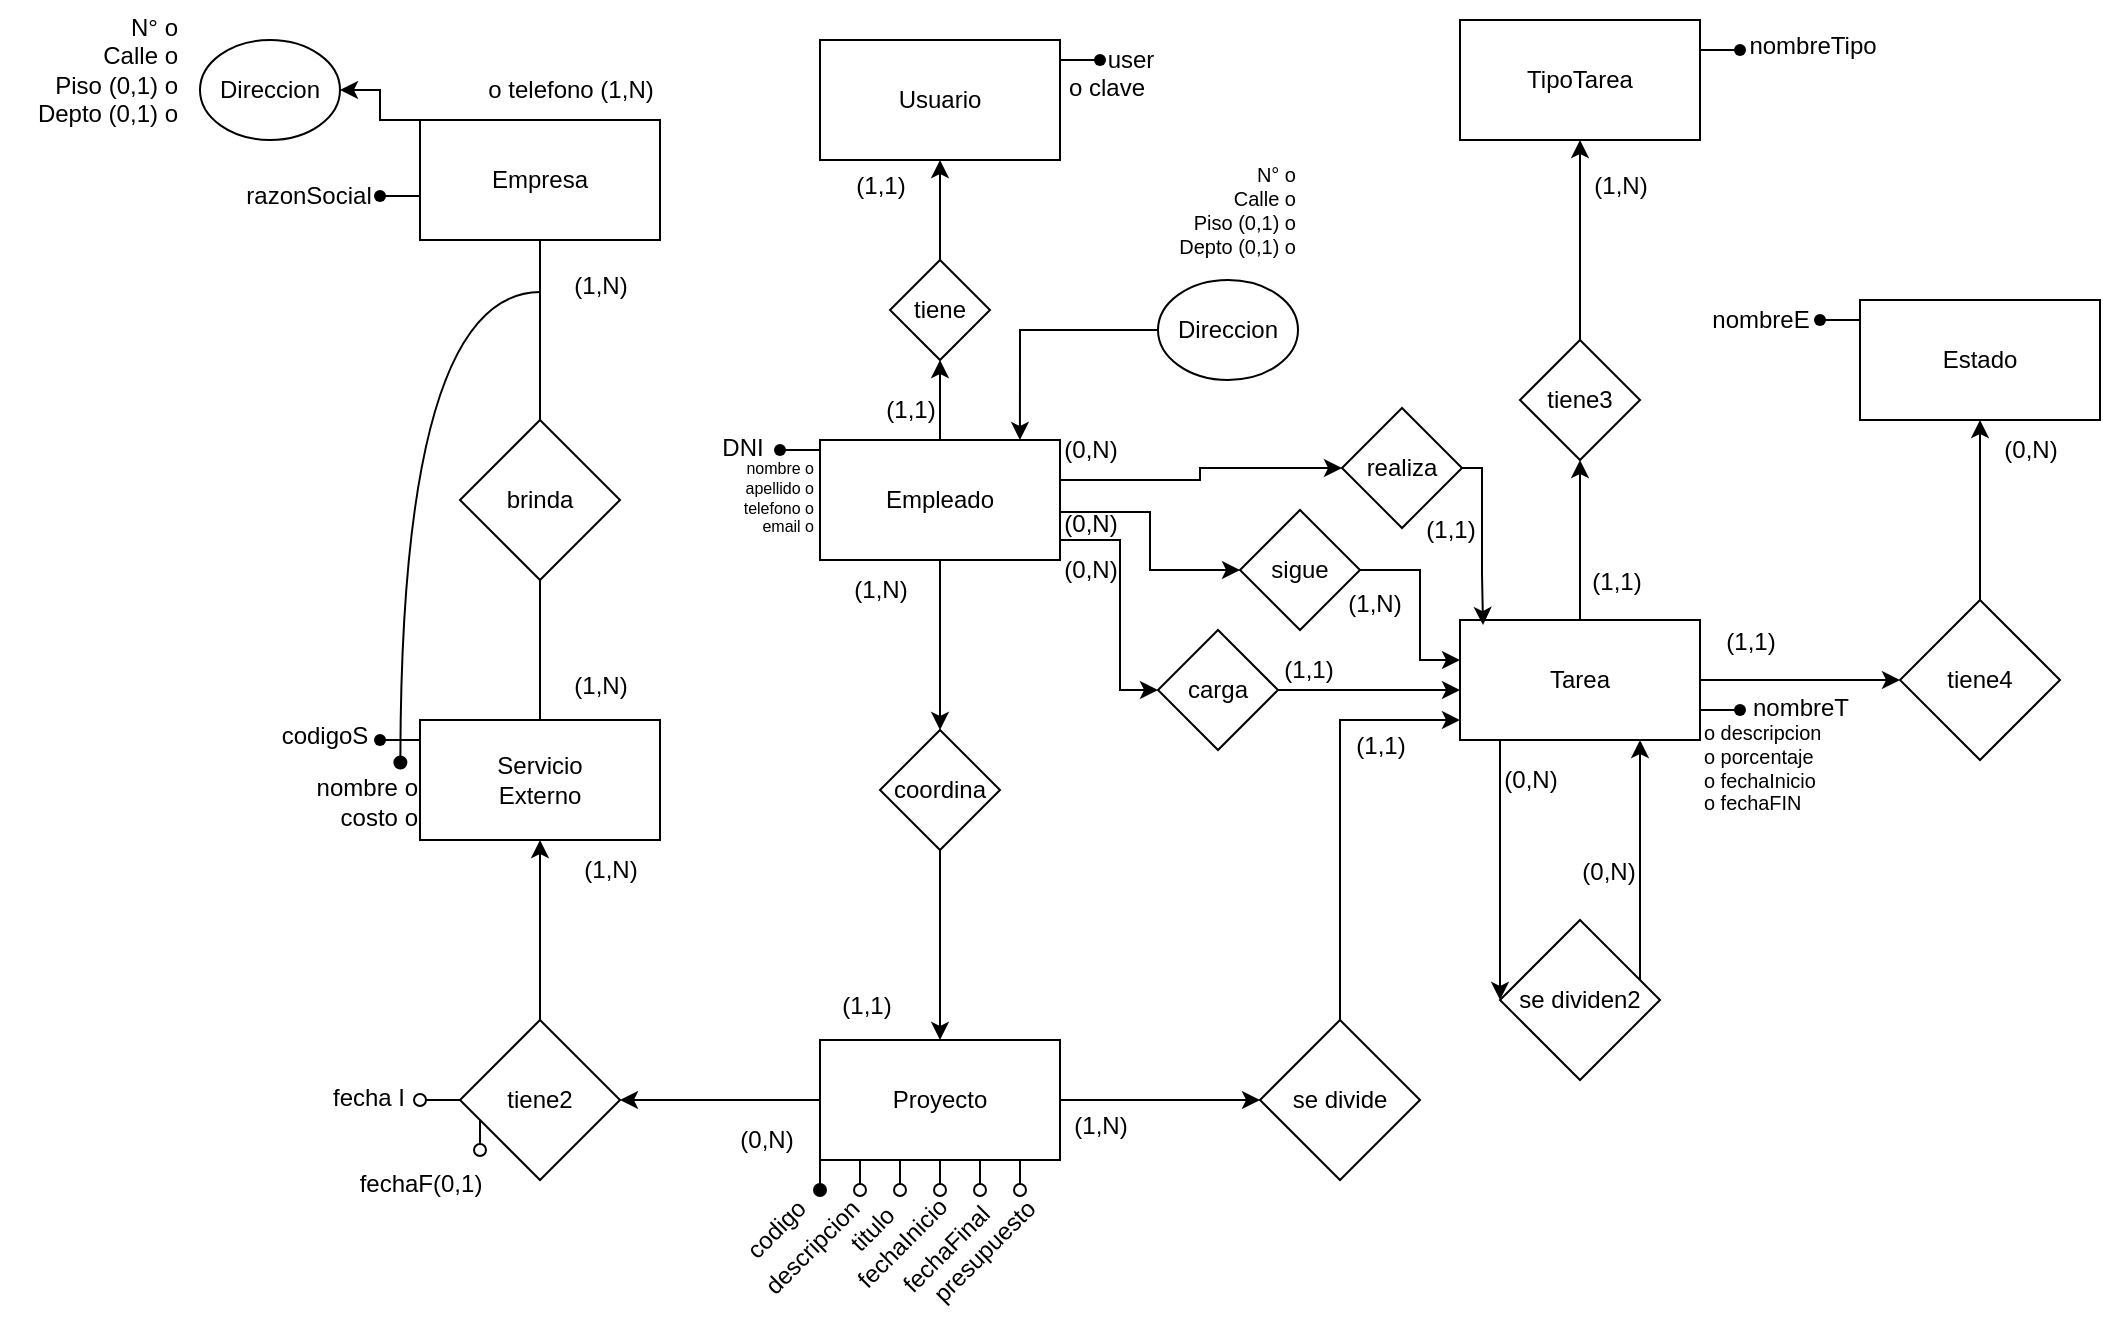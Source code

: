 <mxfile version="24.7.17">
  <diagram name="Página-1" id="3rs_oY2djRul_feKUjUl">
    <mxGraphModel dx="2294" dy="887" grid="1" gridSize="10" guides="1" tooltips="1" connect="1" arrows="1" fold="1" page="1" pageScale="1" pageWidth="827" pageHeight="1169" math="0" shadow="0">
      <root>
        <mxCell id="0" />
        <mxCell id="1" parent="0" />
        <mxCell id="OBvsEs0VC5BqeqQjMdA7-3" value="" style="edgeStyle=orthogonalEdgeStyle;rounded=0;orthogonalLoop=1;jettySize=auto;html=1;" edge="1" parent="1" source="OBvsEs0VC5BqeqQjMdA7-1" target="OBvsEs0VC5BqeqQjMdA7-2">
          <mxGeometry relative="1" as="geometry" />
        </mxCell>
        <mxCell id="OBvsEs0VC5BqeqQjMdA7-7" value="" style="edgeStyle=orthogonalEdgeStyle;rounded=0;orthogonalLoop=1;jettySize=auto;html=1;" edge="1" parent="1" source="OBvsEs0VC5BqeqQjMdA7-1" target="OBvsEs0VC5BqeqQjMdA7-6">
          <mxGeometry relative="1" as="geometry" />
        </mxCell>
        <mxCell id="OBvsEs0VC5BqeqQjMdA7-46" value="" style="edgeStyle=orthogonalEdgeStyle;rounded=0;orthogonalLoop=1;jettySize=auto;html=1;" edge="1" parent="1" source="OBvsEs0VC5BqeqQjMdA7-1" target="OBvsEs0VC5BqeqQjMdA7-45">
          <mxGeometry relative="1" as="geometry">
            <Array as="points">
              <mxPoint x="470" y="270" />
              <mxPoint x="470" y="345" />
            </Array>
          </mxGeometry>
        </mxCell>
        <mxCell id="OBvsEs0VC5BqeqQjMdA7-50" style="edgeStyle=orthogonalEdgeStyle;rounded=0;orthogonalLoop=1;jettySize=auto;html=1;" edge="1" parent="1" source="OBvsEs0VC5BqeqQjMdA7-1" target="OBvsEs0VC5BqeqQjMdA7-49">
          <mxGeometry relative="1" as="geometry">
            <Array as="points">
              <mxPoint x="485" y="256" />
              <mxPoint x="485" y="285" />
            </Array>
          </mxGeometry>
        </mxCell>
        <mxCell id="OBvsEs0VC5BqeqQjMdA7-52" style="edgeStyle=orthogonalEdgeStyle;rounded=0;orthogonalLoop=1;jettySize=auto;html=1;" edge="1" parent="1" source="OBvsEs0VC5BqeqQjMdA7-1" target="OBvsEs0VC5BqeqQjMdA7-48">
          <mxGeometry relative="1" as="geometry">
            <Array as="points">
              <mxPoint x="510" y="240" />
              <mxPoint x="510" y="234" />
            </Array>
          </mxGeometry>
        </mxCell>
        <mxCell id="OBvsEs0VC5BqeqQjMdA7-1" value="Empleado" style="rounded=0;whiteSpace=wrap;html=1;" vertex="1" parent="1">
          <mxGeometry x="320" y="220" width="120" height="60" as="geometry" />
        </mxCell>
        <mxCell id="OBvsEs0VC5BqeqQjMdA7-5" value="" style="edgeStyle=orthogonalEdgeStyle;rounded=0;orthogonalLoop=1;jettySize=auto;html=1;" edge="1" parent="1" source="OBvsEs0VC5BqeqQjMdA7-2" target="OBvsEs0VC5BqeqQjMdA7-4">
          <mxGeometry relative="1" as="geometry" />
        </mxCell>
        <mxCell id="OBvsEs0VC5BqeqQjMdA7-2" value="tiene" style="rhombus;whiteSpace=wrap;html=1;rounded=0;" vertex="1" parent="1">
          <mxGeometry x="355" y="130" width="50" height="50" as="geometry" />
        </mxCell>
        <mxCell id="OBvsEs0VC5BqeqQjMdA7-4" value="Usuario" style="whiteSpace=wrap;html=1;rounded=0;" vertex="1" parent="1">
          <mxGeometry x="320" y="20" width="120" height="60" as="geometry" />
        </mxCell>
        <mxCell id="OBvsEs0VC5BqeqQjMdA7-9" value="" style="edgeStyle=orthogonalEdgeStyle;rounded=0;orthogonalLoop=1;jettySize=auto;html=1;" edge="1" parent="1" source="OBvsEs0VC5BqeqQjMdA7-6" target="OBvsEs0VC5BqeqQjMdA7-8">
          <mxGeometry relative="1" as="geometry" />
        </mxCell>
        <mxCell id="OBvsEs0VC5BqeqQjMdA7-6" value="coordina" style="rhombus;whiteSpace=wrap;html=1;rounded=0;" vertex="1" parent="1">
          <mxGeometry x="350" y="365" width="60" height="60" as="geometry" />
        </mxCell>
        <mxCell id="OBvsEs0VC5BqeqQjMdA7-11" value="" style="edgeStyle=orthogonalEdgeStyle;rounded=0;orthogonalLoop=1;jettySize=auto;html=1;" edge="1" parent="1" source="OBvsEs0VC5BqeqQjMdA7-8" target="OBvsEs0VC5BqeqQjMdA7-10">
          <mxGeometry relative="1" as="geometry" />
        </mxCell>
        <mxCell id="OBvsEs0VC5BqeqQjMdA7-22" value="" style="edgeStyle=orthogonalEdgeStyle;rounded=0;orthogonalLoop=1;jettySize=auto;html=1;" edge="1" parent="1" source="OBvsEs0VC5BqeqQjMdA7-8" target="OBvsEs0VC5BqeqQjMdA7-21">
          <mxGeometry relative="1" as="geometry" />
        </mxCell>
        <mxCell id="OBvsEs0VC5BqeqQjMdA7-8" value="Proyecto" style="whiteSpace=wrap;html=1;rounded=0;" vertex="1" parent="1">
          <mxGeometry x="320" y="520" width="120" height="60" as="geometry" />
        </mxCell>
        <mxCell id="OBvsEs0VC5BqeqQjMdA7-44" style="edgeStyle=orthogonalEdgeStyle;rounded=0;orthogonalLoop=1;jettySize=auto;html=1;" edge="1" parent="1" source="OBvsEs0VC5BqeqQjMdA7-10" target="OBvsEs0VC5BqeqQjMdA7-12">
          <mxGeometry relative="1" as="geometry">
            <Array as="points">
              <mxPoint x="580" y="360" />
            </Array>
          </mxGeometry>
        </mxCell>
        <mxCell id="OBvsEs0VC5BqeqQjMdA7-10" value="se divide" style="rhombus;whiteSpace=wrap;html=1;rounded=0;" vertex="1" parent="1">
          <mxGeometry x="540" y="510" width="80" height="80" as="geometry" />
        </mxCell>
        <mxCell id="OBvsEs0VC5BqeqQjMdA7-15" value="" style="edgeStyle=orthogonalEdgeStyle;rounded=0;orthogonalLoop=1;jettySize=auto;html=1;" edge="1" parent="1" source="OBvsEs0VC5BqeqQjMdA7-12" target="OBvsEs0VC5BqeqQjMdA7-14">
          <mxGeometry relative="1" as="geometry">
            <Array as="points">
              <mxPoint x="660" y="420" />
              <mxPoint x="660" y="420" />
            </Array>
          </mxGeometry>
        </mxCell>
        <mxCell id="OBvsEs0VC5BqeqQjMdA7-26" value="" style="edgeStyle=orthogonalEdgeStyle;rounded=0;orthogonalLoop=1;jettySize=auto;html=1;" edge="1" parent="1" source="OBvsEs0VC5BqeqQjMdA7-12" target="OBvsEs0VC5BqeqQjMdA7-25">
          <mxGeometry relative="1" as="geometry" />
        </mxCell>
        <mxCell id="OBvsEs0VC5BqeqQjMdA7-30" value="" style="edgeStyle=orthogonalEdgeStyle;rounded=0;orthogonalLoop=1;jettySize=auto;html=1;" edge="1" parent="1" source="OBvsEs0VC5BqeqQjMdA7-12" target="OBvsEs0VC5BqeqQjMdA7-29">
          <mxGeometry relative="1" as="geometry" />
        </mxCell>
        <mxCell id="OBvsEs0VC5BqeqQjMdA7-12" value="Tarea" style="whiteSpace=wrap;html=1;rounded=0;" vertex="1" parent="1">
          <mxGeometry x="640" y="310" width="120" height="60" as="geometry" />
        </mxCell>
        <mxCell id="OBvsEs0VC5BqeqQjMdA7-18" style="edgeStyle=orthogonalEdgeStyle;rounded=0;orthogonalLoop=1;jettySize=auto;html=1;" edge="1" parent="1" source="OBvsEs0VC5BqeqQjMdA7-14" target="OBvsEs0VC5BqeqQjMdA7-12">
          <mxGeometry relative="1" as="geometry">
            <Array as="points">
              <mxPoint x="730" y="420" />
              <mxPoint x="730" y="420" />
            </Array>
          </mxGeometry>
        </mxCell>
        <mxCell id="OBvsEs0VC5BqeqQjMdA7-14" value="se dividen2" style="rhombus;whiteSpace=wrap;html=1;rounded=0;" vertex="1" parent="1">
          <mxGeometry x="660" y="460" width="80" height="80" as="geometry" />
        </mxCell>
        <mxCell id="OBvsEs0VC5BqeqQjMdA7-19" value="(0,N)" style="text;html=1;align=center;verticalAlign=middle;resizable=0;points=[];autosize=1;strokeColor=none;fillColor=none;" vertex="1" parent="1">
          <mxGeometry x="650" y="375" width="50" height="30" as="geometry" />
        </mxCell>
        <mxCell id="OBvsEs0VC5BqeqQjMdA7-20" value="(0,N)" style="text;html=1;align=center;verticalAlign=middle;resizable=0;points=[];autosize=1;strokeColor=none;fillColor=none;" vertex="1" parent="1">
          <mxGeometry x="689" y="421" width="50" height="30" as="geometry" />
        </mxCell>
        <mxCell id="OBvsEs0VC5BqeqQjMdA7-24" value="" style="edgeStyle=orthogonalEdgeStyle;rounded=0;orthogonalLoop=1;jettySize=auto;html=1;" edge="1" parent="1" source="OBvsEs0VC5BqeqQjMdA7-21" target="OBvsEs0VC5BqeqQjMdA7-23">
          <mxGeometry relative="1" as="geometry" />
        </mxCell>
        <mxCell id="OBvsEs0VC5BqeqQjMdA7-97" style="edgeStyle=orthogonalEdgeStyle;rounded=0;orthogonalLoop=1;jettySize=auto;html=1;endArrow=oval;endFill=0;" edge="1" parent="1" source="OBvsEs0VC5BqeqQjMdA7-21">
          <mxGeometry relative="1" as="geometry">
            <mxPoint x="120" y="550" as="targetPoint" />
          </mxGeometry>
        </mxCell>
        <mxCell id="OBvsEs0VC5BqeqQjMdA7-21" value="tiene2" style="rhombus;whiteSpace=wrap;html=1;rounded=0;" vertex="1" parent="1">
          <mxGeometry x="140" y="510" width="80" height="80" as="geometry" />
        </mxCell>
        <mxCell id="OBvsEs0VC5BqeqQjMdA7-34" value="" style="edgeStyle=orthogonalEdgeStyle;rounded=0;orthogonalLoop=1;jettySize=auto;html=1;endArrow=none;endFill=0;" edge="1" parent="1" source="OBvsEs0VC5BqeqQjMdA7-23" target="OBvsEs0VC5BqeqQjMdA7-33">
          <mxGeometry relative="1" as="geometry" />
        </mxCell>
        <mxCell id="OBvsEs0VC5BqeqQjMdA7-23" value="Servicio&lt;div&gt;Externo&lt;/div&gt;" style="whiteSpace=wrap;html=1;rounded=0;" vertex="1" parent="1">
          <mxGeometry x="120" y="360" width="120" height="60" as="geometry" />
        </mxCell>
        <mxCell id="OBvsEs0VC5BqeqQjMdA7-28" value="" style="edgeStyle=orthogonalEdgeStyle;rounded=0;orthogonalLoop=1;jettySize=auto;html=1;" edge="1" parent="1" source="OBvsEs0VC5BqeqQjMdA7-25" target="OBvsEs0VC5BqeqQjMdA7-27">
          <mxGeometry relative="1" as="geometry" />
        </mxCell>
        <mxCell id="OBvsEs0VC5BqeqQjMdA7-25" value="tiene3" style="rhombus;whiteSpace=wrap;html=1;rounded=0;" vertex="1" parent="1">
          <mxGeometry x="670" y="170" width="60" height="60" as="geometry" />
        </mxCell>
        <mxCell id="OBvsEs0VC5BqeqQjMdA7-27" value="TipoTarea" style="whiteSpace=wrap;html=1;rounded=0;" vertex="1" parent="1">
          <mxGeometry x="640" y="10" width="120" height="60" as="geometry" />
        </mxCell>
        <mxCell id="OBvsEs0VC5BqeqQjMdA7-32" value="" style="edgeStyle=orthogonalEdgeStyle;rounded=0;orthogonalLoop=1;jettySize=auto;html=1;" edge="1" parent="1" source="OBvsEs0VC5BqeqQjMdA7-29" target="OBvsEs0VC5BqeqQjMdA7-31">
          <mxGeometry relative="1" as="geometry" />
        </mxCell>
        <mxCell id="OBvsEs0VC5BqeqQjMdA7-29" value="tiene4" style="rhombus;whiteSpace=wrap;html=1;rounded=0;" vertex="1" parent="1">
          <mxGeometry x="860" y="300" width="80" height="80" as="geometry" />
        </mxCell>
        <mxCell id="OBvsEs0VC5BqeqQjMdA7-31" value="Estado" style="whiteSpace=wrap;html=1;rounded=0;" vertex="1" parent="1">
          <mxGeometry x="840" y="150" width="120" height="60" as="geometry" />
        </mxCell>
        <mxCell id="OBvsEs0VC5BqeqQjMdA7-36" value="" style="edgeStyle=orthogonalEdgeStyle;rounded=0;orthogonalLoop=1;jettySize=auto;html=1;endArrow=none;endFill=0;" edge="1" parent="1" source="OBvsEs0VC5BqeqQjMdA7-33" target="OBvsEs0VC5BqeqQjMdA7-35">
          <mxGeometry relative="1" as="geometry" />
        </mxCell>
        <mxCell id="OBvsEs0VC5BqeqQjMdA7-33" value="brinda" style="rhombus;whiteSpace=wrap;html=1;rounded=0;" vertex="1" parent="1">
          <mxGeometry x="140" y="210" width="80" height="80" as="geometry" />
        </mxCell>
        <mxCell id="OBvsEs0VC5BqeqQjMdA7-39" style="edgeStyle=orthogonalEdgeStyle;rounded=0;orthogonalLoop=1;jettySize=auto;html=1;" edge="1" parent="1" source="OBvsEs0VC5BqeqQjMdA7-35" target="OBvsEs0VC5BqeqQjMdA7-37">
          <mxGeometry relative="1" as="geometry">
            <Array as="points">
              <mxPoint x="100" y="60" />
              <mxPoint x="100" y="45" />
            </Array>
          </mxGeometry>
        </mxCell>
        <mxCell id="OBvsEs0VC5BqeqQjMdA7-35" value="Empresa" style="whiteSpace=wrap;html=1;rounded=0;" vertex="1" parent="1">
          <mxGeometry x="120" y="60" width="120" height="60" as="geometry" />
        </mxCell>
        <mxCell id="OBvsEs0VC5BqeqQjMdA7-37" value="Direccion" style="ellipse;whiteSpace=wrap;html=1;" vertex="1" parent="1">
          <mxGeometry x="10" y="20" width="70" height="50" as="geometry" />
        </mxCell>
        <mxCell id="OBvsEs0VC5BqeqQjMdA7-38" value="N° o&lt;div&gt;Calle o&lt;/div&gt;&lt;div&gt;Piso (0,1) o&lt;/div&gt;&lt;div&gt;Depto (0,1) o&lt;/div&gt;" style="text;html=1;align=right;verticalAlign=middle;resizable=0;points=[];autosize=1;strokeColor=none;fillColor=none;" vertex="1" parent="1">
          <mxGeometry x="-90" width="90" height="70" as="geometry" />
        </mxCell>
        <mxCell id="OBvsEs0VC5BqeqQjMdA7-47" style="edgeStyle=orthogonalEdgeStyle;rounded=0;orthogonalLoop=1;jettySize=auto;html=1;" edge="1" parent="1" source="OBvsEs0VC5BqeqQjMdA7-45" target="OBvsEs0VC5BqeqQjMdA7-12">
          <mxGeometry relative="1" as="geometry">
            <Array as="points">
              <mxPoint x="568" y="345" />
              <mxPoint x="568" y="345" />
            </Array>
          </mxGeometry>
        </mxCell>
        <mxCell id="OBvsEs0VC5BqeqQjMdA7-45" value="carga" style="rhombus;whiteSpace=wrap;html=1;rounded=0;" vertex="1" parent="1">
          <mxGeometry x="489" y="315" width="60" height="60" as="geometry" />
        </mxCell>
        <mxCell id="OBvsEs0VC5BqeqQjMdA7-48" value="realiza" style="rhombus;whiteSpace=wrap;html=1;rounded=0;" vertex="1" parent="1">
          <mxGeometry x="581" y="204" width="60" height="60" as="geometry" />
        </mxCell>
        <mxCell id="OBvsEs0VC5BqeqQjMdA7-51" style="edgeStyle=orthogonalEdgeStyle;rounded=0;orthogonalLoop=1;jettySize=auto;html=1;" edge="1" parent="1" source="OBvsEs0VC5BqeqQjMdA7-49" target="OBvsEs0VC5BqeqQjMdA7-12">
          <mxGeometry relative="1" as="geometry">
            <Array as="points">
              <mxPoint x="620" y="285" />
              <mxPoint x="620" y="330" />
            </Array>
          </mxGeometry>
        </mxCell>
        <mxCell id="OBvsEs0VC5BqeqQjMdA7-49" value="sigue" style="rhombus;whiteSpace=wrap;html=1;rounded=0;" vertex="1" parent="1">
          <mxGeometry x="530" y="255" width="60" height="60" as="geometry" />
        </mxCell>
        <mxCell id="OBvsEs0VC5BqeqQjMdA7-53" style="edgeStyle=orthogonalEdgeStyle;rounded=0;orthogonalLoop=1;jettySize=auto;html=1;entryX=0.096;entryY=0.042;entryDx=0;entryDy=0;entryPerimeter=0;" edge="1" parent="1" source="OBvsEs0VC5BqeqQjMdA7-48" target="OBvsEs0VC5BqeqQjMdA7-12">
          <mxGeometry relative="1" as="geometry">
            <Array as="points">
              <mxPoint x="651" y="234" />
              <mxPoint x="651" y="287" />
              <mxPoint x="652" y="287" />
            </Array>
          </mxGeometry>
        </mxCell>
        <mxCell id="OBvsEs0VC5BqeqQjMdA7-54" value="(0,N)" style="text;html=1;align=center;verticalAlign=middle;resizable=0;points=[];autosize=1;strokeColor=none;fillColor=none;" vertex="1" parent="1">
          <mxGeometry x="430" y="210" width="50" height="30" as="geometry" />
        </mxCell>
        <mxCell id="OBvsEs0VC5BqeqQjMdA7-55" value="(1,1)" style="text;html=1;align=center;verticalAlign=middle;resizable=0;points=[];autosize=1;strokeColor=none;fillColor=none;" vertex="1" parent="1">
          <mxGeometry x="610" y="250" width="50" height="30" as="geometry" />
        </mxCell>
        <mxCell id="OBvsEs0VC5BqeqQjMdA7-56" value="(0,N)" style="text;html=1;align=center;verticalAlign=middle;resizable=0;points=[];autosize=1;strokeColor=none;fillColor=none;" vertex="1" parent="1">
          <mxGeometry x="430" y="270" width="50" height="30" as="geometry" />
        </mxCell>
        <mxCell id="OBvsEs0VC5BqeqQjMdA7-57" value="(1,1)" style="text;html=1;align=center;verticalAlign=middle;resizable=0;points=[];autosize=1;strokeColor=none;fillColor=none;" vertex="1" parent="1">
          <mxGeometry x="539" y="320" width="50" height="30" as="geometry" />
        </mxCell>
        <mxCell id="OBvsEs0VC5BqeqQjMdA7-58" value="(1,N)" style="text;html=1;align=center;verticalAlign=middle;resizable=0;points=[];autosize=1;strokeColor=none;fillColor=none;" vertex="1" parent="1">
          <mxGeometry x="572" y="287" width="50" height="30" as="geometry" />
        </mxCell>
        <mxCell id="OBvsEs0VC5BqeqQjMdA7-59" value="(0,N)" style="text;html=1;align=center;verticalAlign=middle;resizable=0;points=[];autosize=1;strokeColor=none;fillColor=none;" vertex="1" parent="1">
          <mxGeometry x="430" y="247" width="50" height="30" as="geometry" />
        </mxCell>
        <mxCell id="OBvsEs0VC5BqeqQjMdA7-60" value="(1,1)" style="text;html=1;align=center;verticalAlign=middle;resizable=0;points=[];autosize=1;strokeColor=none;fillColor=none;" vertex="1" parent="1">
          <mxGeometry x="340" y="190" width="50" height="30" as="geometry" />
        </mxCell>
        <mxCell id="OBvsEs0VC5BqeqQjMdA7-61" value="(1,1)" style="text;html=1;align=center;verticalAlign=middle;resizable=0;points=[];autosize=1;strokeColor=none;fillColor=none;" vertex="1" parent="1">
          <mxGeometry x="325" y="78" width="50" height="30" as="geometry" />
        </mxCell>
        <mxCell id="OBvsEs0VC5BqeqQjMdA7-62" value="Direccion" style="ellipse;whiteSpace=wrap;html=1;" vertex="1" parent="1">
          <mxGeometry x="489" y="140" width="70" height="50" as="geometry" />
        </mxCell>
        <mxCell id="OBvsEs0VC5BqeqQjMdA7-63" value="&lt;h5 style=&quot;font-size: 10px;&quot;&gt;&lt;span style=&quot;font-weight: normal;&quot;&gt;&lt;font style=&quot;font-size: 10px;&quot;&gt;N° o&lt;br&gt;&lt;/font&gt;&lt;font style=&quot;font-size: 10px;&quot;&gt;Calle o&lt;br&gt;&lt;/font&gt;&lt;font style=&quot;font-size: 10px;&quot;&gt;Piso (0,1) o&lt;br&gt;&lt;/font&gt;&lt;font style=&quot;font-size: 10px;&quot;&gt;Depto (0,1) o&lt;/font&gt;&lt;/span&gt;&lt;/h5&gt;" style="text;html=1;align=right;verticalAlign=middle;resizable=0;points=[];autosize=1;strokeColor=none;fillColor=none;" vertex="1" parent="1">
          <mxGeometry x="479" y="60" width="80" height="90" as="geometry" />
        </mxCell>
        <mxCell id="OBvsEs0VC5BqeqQjMdA7-64" style="edgeStyle=orthogonalEdgeStyle;rounded=0;orthogonalLoop=1;jettySize=auto;html=1;entryX=0.833;entryY=0;entryDx=0;entryDy=0;entryPerimeter=0;" edge="1" parent="1" source="OBvsEs0VC5BqeqQjMdA7-62" target="OBvsEs0VC5BqeqQjMdA7-1">
          <mxGeometry relative="1" as="geometry" />
        </mxCell>
        <mxCell id="OBvsEs0VC5BqeqQjMdA7-65" value="(1,N)" style="text;html=1;align=center;verticalAlign=middle;resizable=0;points=[];autosize=1;strokeColor=none;fillColor=none;" vertex="1" parent="1">
          <mxGeometry x="325" y="280" width="50" height="30" as="geometry" />
        </mxCell>
        <mxCell id="OBvsEs0VC5BqeqQjMdA7-66" value="(1,1)" style="text;html=1;align=center;verticalAlign=middle;resizable=0;points=[];autosize=1;strokeColor=none;fillColor=none;" vertex="1" parent="1">
          <mxGeometry x="318" y="488" width="50" height="30" as="geometry" />
        </mxCell>
        <mxCell id="OBvsEs0VC5BqeqQjMdA7-67" value="(0,N)" style="text;html=1;align=center;verticalAlign=middle;resizable=0;points=[];autosize=1;strokeColor=none;fillColor=none;" vertex="1" parent="1">
          <mxGeometry x="268" y="555" width="50" height="30" as="geometry" />
        </mxCell>
        <mxCell id="OBvsEs0VC5BqeqQjMdA7-68" value="(1,N)" style="text;html=1;align=center;verticalAlign=middle;resizable=0;points=[];autosize=1;strokeColor=none;fillColor=none;" vertex="1" parent="1">
          <mxGeometry x="190" y="420" width="50" height="30" as="geometry" />
        </mxCell>
        <mxCell id="OBvsEs0VC5BqeqQjMdA7-69" value="(1,N)" style="text;html=1;align=center;verticalAlign=middle;resizable=0;points=[];autosize=1;strokeColor=none;fillColor=none;" vertex="1" parent="1">
          <mxGeometry x="185" y="328" width="50" height="30" as="geometry" />
        </mxCell>
        <mxCell id="OBvsEs0VC5BqeqQjMdA7-123" style="edgeStyle=orthogonalEdgeStyle;rounded=0;orthogonalLoop=1;jettySize=auto;html=1;endArrow=oval;endFill=1;curved=1;" edge="1" parent="1">
          <mxGeometry relative="1" as="geometry">
            <mxPoint x="110.19" y="381.286" as="targetPoint" />
            <mxPoint x="180" y="146" as="sourcePoint" />
          </mxGeometry>
        </mxCell>
        <mxCell id="OBvsEs0VC5BqeqQjMdA7-70" value="(1,N)" style="text;html=1;align=center;verticalAlign=middle;resizable=0;points=[];autosize=1;strokeColor=none;fillColor=none;" vertex="1" parent="1">
          <mxGeometry x="185" y="128" width="50" height="30" as="geometry" />
        </mxCell>
        <mxCell id="OBvsEs0VC5BqeqQjMdA7-71" value="(1,N)" style="text;html=1;align=center;verticalAlign=middle;resizable=0;points=[];autosize=1;strokeColor=none;fillColor=none;" vertex="1" parent="1">
          <mxGeometry x="435" y="548" width="50" height="30" as="geometry" />
        </mxCell>
        <mxCell id="OBvsEs0VC5BqeqQjMdA7-72" value="(1,1)" style="text;html=1;align=center;verticalAlign=middle;resizable=0;points=[];autosize=1;strokeColor=none;fillColor=none;" vertex="1" parent="1">
          <mxGeometry x="575" y="358" width="50" height="30" as="geometry" />
        </mxCell>
        <mxCell id="OBvsEs0VC5BqeqQjMdA7-73" value="(1,1)" style="text;html=1;align=center;verticalAlign=middle;resizable=0;points=[];autosize=1;strokeColor=none;fillColor=none;" vertex="1" parent="1">
          <mxGeometry x="693" y="276" width="50" height="30" as="geometry" />
        </mxCell>
        <mxCell id="OBvsEs0VC5BqeqQjMdA7-74" value="(1,N)" style="text;html=1;align=center;verticalAlign=middle;resizable=0;points=[];autosize=1;strokeColor=none;fillColor=none;" vertex="1" parent="1">
          <mxGeometry x="695" y="78" width="50" height="30" as="geometry" />
        </mxCell>
        <mxCell id="OBvsEs0VC5BqeqQjMdA7-75" value="(1,1)" style="text;html=1;align=center;verticalAlign=middle;resizable=0;points=[];autosize=1;strokeColor=none;fillColor=none;" vertex="1" parent="1">
          <mxGeometry x="760" y="306" width="50" height="30" as="geometry" />
        </mxCell>
        <mxCell id="OBvsEs0VC5BqeqQjMdA7-76" value="(0,N)" style="text;html=1;align=center;verticalAlign=middle;resizable=0;points=[];autosize=1;strokeColor=none;fillColor=none;" vertex="1" parent="1">
          <mxGeometry x="900" y="210" width="50" height="30" as="geometry" />
        </mxCell>
        <mxCell id="OBvsEs0VC5BqeqQjMdA7-77" value="" style="shape=waypoint;sketch=0;size=6;pointerEvents=1;points=[];fillColor=none;resizable=0;rotatable=0;perimeter=centerPerimeter;snapToPoint=1;" vertex="1" parent="1">
          <mxGeometry x="290" y="215" width="20" height="20" as="geometry" />
        </mxCell>
        <mxCell id="OBvsEs0VC5BqeqQjMdA7-78" style="edgeStyle=orthogonalEdgeStyle;rounded=0;orthogonalLoop=1;jettySize=auto;html=1;entryX=0;entryY=0.323;entryDx=0;entryDy=0;entryPerimeter=0;endArrow=none;endFill=0;" edge="1" source="OBvsEs0VC5BqeqQjMdA7-77" parent="1">
          <mxGeometry relative="1" as="geometry">
            <mxPoint x="320" y="224" as="targetPoint" />
          </mxGeometry>
        </mxCell>
        <mxCell id="OBvsEs0VC5BqeqQjMdA7-79" value="DNI" style="text;html=1;align=center;verticalAlign=middle;resizable=0;points=[];autosize=1;strokeColor=none;fillColor=none;" vertex="1" parent="1">
          <mxGeometry x="261" y="209" width="40" height="30" as="geometry" />
        </mxCell>
        <mxCell id="OBvsEs0VC5BqeqQjMdA7-80" value="&lt;h5 style=&quot;font-size: 8px;&quot;&gt;&lt;span style=&quot;font-weight: normal;&quot;&gt;nombre o&lt;br&gt;apellido o&lt;br&gt;telefono o&lt;br&gt;email o&lt;/span&gt;&lt;/h5&gt;" style="text;html=1;align=right;verticalAlign=middle;resizable=0;points=[];autosize=1;strokeColor=none;fillColor=none;" vertex="1" parent="1">
          <mxGeometry x="258" y="209" width="60" height="80" as="geometry" />
        </mxCell>
        <mxCell id="OBvsEs0VC5BqeqQjMdA7-81" value="" style="shape=waypoint;sketch=0;size=6;pointerEvents=1;points=[];fillColor=none;resizable=0;rotatable=0;perimeter=centerPerimeter;snapToPoint=1;" vertex="1" parent="1">
          <mxGeometry x="450" y="20" width="20" height="20" as="geometry" />
        </mxCell>
        <mxCell id="OBvsEs0VC5BqeqQjMdA7-82" style="edgeStyle=orthogonalEdgeStyle;rounded=0;orthogonalLoop=1;jettySize=auto;html=1;entryX=0.217;entryY=0.9;entryDx=0;entryDy=0;entryPerimeter=0;endArrow=none;endFill=0;" edge="1" target="OBvsEs0VC5BqeqQjMdA7-81" parent="1">
          <mxGeometry relative="1" as="geometry">
            <mxPoint x="440" y="30" as="sourcePoint" />
            <Array as="points">
              <mxPoint x="450" y="30" />
              <mxPoint x="450" y="30" />
            </Array>
          </mxGeometry>
        </mxCell>
        <mxCell id="OBvsEs0VC5BqeqQjMdA7-83" value="user" style="text;html=1;align=center;verticalAlign=middle;resizable=0;points=[];autosize=1;strokeColor=none;fillColor=none;" vertex="1" parent="1">
          <mxGeometry x="450" y="15" width="50" height="30" as="geometry" />
        </mxCell>
        <mxCell id="OBvsEs0VC5BqeqQjMdA7-84" value="o clave" style="text;html=1;align=center;verticalAlign=middle;resizable=0;points=[];autosize=1;strokeColor=none;fillColor=none;" vertex="1" parent="1">
          <mxGeometry x="433" y="29" width="60" height="30" as="geometry" />
        </mxCell>
        <mxCell id="OBvsEs0VC5BqeqQjMdA7-85" style="edgeStyle=orthogonalEdgeStyle;rounded=0;orthogonalLoop=1;jettySize=auto;html=1;endArrow=oval;endFill=1;" edge="1" parent="1">
          <mxGeometry relative="1" as="geometry">
            <mxPoint x="320" y="595" as="targetPoint" />
            <mxPoint x="320" y="580" as="sourcePoint" />
            <Array as="points">
              <mxPoint x="320" y="595" />
            </Array>
          </mxGeometry>
        </mxCell>
        <mxCell id="OBvsEs0VC5BqeqQjMdA7-86" style="edgeStyle=orthogonalEdgeStyle;rounded=0;orthogonalLoop=1;jettySize=auto;html=1;endArrow=oval;endFill=0;" edge="1" parent="1">
          <mxGeometry relative="1" as="geometry">
            <mxPoint x="340" y="595" as="targetPoint" />
            <mxPoint x="340" y="580" as="sourcePoint" />
            <Array as="points">
              <mxPoint x="340" y="595" />
            </Array>
          </mxGeometry>
        </mxCell>
        <mxCell id="OBvsEs0VC5BqeqQjMdA7-87" style="edgeStyle=orthogonalEdgeStyle;rounded=0;orthogonalLoop=1;jettySize=auto;html=1;endArrow=oval;endFill=0;" edge="1" parent="1">
          <mxGeometry relative="1" as="geometry">
            <mxPoint x="360" y="595" as="targetPoint" />
            <mxPoint x="360" y="580" as="sourcePoint" />
            <Array as="points">
              <mxPoint x="360" y="595" />
            </Array>
          </mxGeometry>
        </mxCell>
        <mxCell id="OBvsEs0VC5BqeqQjMdA7-88" style="edgeStyle=orthogonalEdgeStyle;rounded=0;orthogonalLoop=1;jettySize=auto;html=1;endArrow=oval;endFill=0;" edge="1" parent="1">
          <mxGeometry relative="1" as="geometry">
            <mxPoint x="380" y="595" as="targetPoint" />
            <mxPoint x="380" y="580" as="sourcePoint" />
            <Array as="points">
              <mxPoint x="380" y="595" />
            </Array>
          </mxGeometry>
        </mxCell>
        <mxCell id="OBvsEs0VC5BqeqQjMdA7-89" style="edgeStyle=orthogonalEdgeStyle;rounded=0;orthogonalLoop=1;jettySize=auto;html=1;endArrow=oval;endFill=0;" edge="1" parent="1">
          <mxGeometry relative="1" as="geometry">
            <mxPoint x="400" y="595" as="targetPoint" />
            <mxPoint x="400" y="580" as="sourcePoint" />
            <Array as="points">
              <mxPoint x="400" y="595" />
            </Array>
          </mxGeometry>
        </mxCell>
        <mxCell id="OBvsEs0VC5BqeqQjMdA7-90" value="codigo" style="text;html=1;align=center;verticalAlign=middle;resizable=0;points=[];autosize=1;strokeColor=none;fillColor=none;rotation=-45;" vertex="1" parent="1">
          <mxGeometry x="268" y="600" width="60" height="30" as="geometry" />
        </mxCell>
        <mxCell id="OBvsEs0VC5BqeqQjMdA7-91" value="titulo" style="text;html=1;align=center;verticalAlign=middle;resizable=0;points=[];autosize=1;strokeColor=none;fillColor=none;rotation=-45;" vertex="1" parent="1">
          <mxGeometry x="321" y="600" width="50" height="30" as="geometry" />
        </mxCell>
        <mxCell id="OBvsEs0VC5BqeqQjMdA7-92" value="descripcion" style="text;html=1;align=center;verticalAlign=middle;resizable=0;points=[];autosize=1;strokeColor=none;fillColor=none;rotation=-45;" vertex="1" parent="1">
          <mxGeometry x="276" y="609" width="80" height="30" as="geometry" />
        </mxCell>
        <mxCell id="OBvsEs0VC5BqeqQjMdA7-93" value="fechaInicio" style="text;html=1;align=center;verticalAlign=middle;resizable=0;points=[];autosize=1;strokeColor=none;fillColor=none;rotation=-45;" vertex="1" parent="1">
          <mxGeometry x="321" y="607" width="80" height="30" as="geometry" />
        </mxCell>
        <mxCell id="OBvsEs0VC5BqeqQjMdA7-94" value="fechaFinal" style="text;html=1;align=center;verticalAlign=middle;resizable=0;points=[];autosize=1;strokeColor=none;fillColor=none;rotation=-45;" vertex="1" parent="1">
          <mxGeometry x="343" y="610" width="80" height="30" as="geometry" />
        </mxCell>
        <mxCell id="OBvsEs0VC5BqeqQjMdA7-95" value="presupuesto" style="text;html=1;align=center;verticalAlign=middle;resizable=0;points=[];autosize=1;strokeColor=none;fillColor=none;rotation=-45;" vertex="1" parent="1">
          <mxGeometry x="357" y="611" width="90" height="30" as="geometry" />
        </mxCell>
        <mxCell id="OBvsEs0VC5BqeqQjMdA7-96" style="edgeStyle=orthogonalEdgeStyle;rounded=0;orthogonalLoop=1;jettySize=auto;html=1;endArrow=oval;endFill=0;" edge="1" parent="1">
          <mxGeometry relative="1" as="geometry">
            <mxPoint x="420" y="595" as="targetPoint" />
            <mxPoint x="420" y="580" as="sourcePoint" />
            <Array as="points">
              <mxPoint x="420" y="595" />
            </Array>
          </mxGeometry>
        </mxCell>
        <mxCell id="OBvsEs0VC5BqeqQjMdA7-98" value="fecha I" style="text;html=1;align=center;verticalAlign=middle;resizable=0;points=[];autosize=1;strokeColor=none;fillColor=none;" vertex="1" parent="1">
          <mxGeometry x="64" y="534" width="60" height="30" as="geometry" />
        </mxCell>
        <mxCell id="OBvsEs0VC5BqeqQjMdA7-101" style="edgeStyle=orthogonalEdgeStyle;rounded=0;orthogonalLoop=1;jettySize=auto;html=1;endArrow=oval;endFill=0;" edge="1" parent="1">
          <mxGeometry relative="1" as="geometry">
            <mxPoint x="150" y="575" as="targetPoint" />
            <mxPoint x="150" y="560" as="sourcePoint" />
            <Array as="points">
              <mxPoint x="150" y="575" />
            </Array>
          </mxGeometry>
        </mxCell>
        <mxCell id="OBvsEs0VC5BqeqQjMdA7-102" value="fechaF(0,1)" style="text;html=1;align=center;verticalAlign=middle;resizable=0;points=[];autosize=1;strokeColor=none;fillColor=none;" vertex="1" parent="1">
          <mxGeometry x="80" y="577" width="80" height="30" as="geometry" />
        </mxCell>
        <mxCell id="OBvsEs0VC5BqeqQjMdA7-103" value="" style="shape=waypoint;sketch=0;size=6;pointerEvents=1;points=[];fillColor=none;resizable=0;rotatable=0;perimeter=centerPerimeter;snapToPoint=1;" vertex="1" parent="1">
          <mxGeometry x="770" y="345" width="20" height="20" as="geometry" />
        </mxCell>
        <mxCell id="OBvsEs0VC5BqeqQjMdA7-104" style="edgeStyle=orthogonalEdgeStyle;rounded=0;orthogonalLoop=1;jettySize=auto;html=1;entryX=0.217;entryY=0.9;entryDx=0;entryDy=0;entryPerimeter=0;endArrow=none;endFill=0;" edge="1" target="OBvsEs0VC5BqeqQjMdA7-103" parent="1">
          <mxGeometry relative="1" as="geometry">
            <mxPoint x="760" y="355" as="sourcePoint" />
            <Array as="points">
              <mxPoint x="770" y="355" />
              <mxPoint x="770" y="355" />
            </Array>
          </mxGeometry>
        </mxCell>
        <mxCell id="OBvsEs0VC5BqeqQjMdA7-105" value="nombreT" style="text;html=1;align=center;verticalAlign=middle;resizable=0;points=[];autosize=1;strokeColor=none;fillColor=none;" vertex="1" parent="1">
          <mxGeometry x="775" y="339" width="70" height="30" as="geometry" />
        </mxCell>
        <mxCell id="OBvsEs0VC5BqeqQjMdA7-106" value="&lt;h5&gt;&lt;span style=&quot;font-weight: normal;&quot;&gt;o descripcion&lt;br&gt;o porcentaje&lt;br&gt;o fechaInicio&lt;br&gt;o fechaFIN&lt;/span&gt;&lt;/h5&gt;" style="text;html=1;align=left;verticalAlign=middle;resizable=0;points=[];autosize=1;strokeColor=none;fillColor=none;" vertex="1" parent="1">
          <mxGeometry x="760" y="339" width="80" height="90" as="geometry" />
        </mxCell>
        <mxCell id="OBvsEs0VC5BqeqQjMdA7-107" value="" style="shape=waypoint;sketch=0;size=6;pointerEvents=1;points=[];fillColor=none;resizable=0;rotatable=0;perimeter=centerPerimeter;snapToPoint=1;" vertex="1" parent="1">
          <mxGeometry x="810" y="150" width="20" height="20" as="geometry" />
        </mxCell>
        <mxCell id="OBvsEs0VC5BqeqQjMdA7-108" style="edgeStyle=orthogonalEdgeStyle;rounded=0;orthogonalLoop=1;jettySize=auto;html=1;entryX=0;entryY=0.323;entryDx=0;entryDy=0;entryPerimeter=0;endArrow=none;endFill=0;" edge="1" source="OBvsEs0VC5BqeqQjMdA7-107" parent="1">
          <mxGeometry relative="1" as="geometry">
            <mxPoint x="840" y="159" as="targetPoint" />
          </mxGeometry>
        </mxCell>
        <mxCell id="OBvsEs0VC5BqeqQjMdA7-110" value="nombreE" style="text;html=1;align=center;verticalAlign=middle;resizable=0;points=[];autosize=1;strokeColor=none;fillColor=none;" vertex="1" parent="1">
          <mxGeometry x="755" y="145" width="70" height="30" as="geometry" />
        </mxCell>
        <mxCell id="OBvsEs0VC5BqeqQjMdA7-111" value="" style="shape=waypoint;sketch=0;size=6;pointerEvents=1;points=[];fillColor=none;resizable=0;rotatable=0;perimeter=centerPerimeter;snapToPoint=1;" vertex="1" parent="1">
          <mxGeometry x="770" y="15" width="20" height="20" as="geometry" />
        </mxCell>
        <mxCell id="OBvsEs0VC5BqeqQjMdA7-112" style="edgeStyle=orthogonalEdgeStyle;rounded=0;orthogonalLoop=1;jettySize=auto;html=1;entryX=0.217;entryY=0.9;entryDx=0;entryDy=0;entryPerimeter=0;endArrow=none;endFill=0;" edge="1" target="OBvsEs0VC5BqeqQjMdA7-111" parent="1">
          <mxGeometry relative="1" as="geometry">
            <mxPoint x="760" y="25" as="sourcePoint" />
            <Array as="points">
              <mxPoint x="770" y="25" />
              <mxPoint x="770" y="25" />
            </Array>
          </mxGeometry>
        </mxCell>
        <mxCell id="OBvsEs0VC5BqeqQjMdA7-113" value="nombreTipo" style="text;html=1;align=center;verticalAlign=middle;resizable=0;points=[];autosize=1;strokeColor=none;fillColor=none;" vertex="1" parent="1">
          <mxGeometry x="771" y="8" width="90" height="30" as="geometry" />
        </mxCell>
        <mxCell id="OBvsEs0VC5BqeqQjMdA7-114" value="" style="shape=waypoint;sketch=0;size=6;pointerEvents=1;points=[];fillColor=none;resizable=0;rotatable=0;perimeter=centerPerimeter;snapToPoint=1;" vertex="1" parent="1">
          <mxGeometry x="90" y="360" width="20" height="20" as="geometry" />
        </mxCell>
        <mxCell id="OBvsEs0VC5BqeqQjMdA7-115" style="edgeStyle=orthogonalEdgeStyle;rounded=0;orthogonalLoop=1;jettySize=auto;html=1;entryX=0;entryY=0.323;entryDx=0;entryDy=0;entryPerimeter=0;endArrow=none;endFill=0;" edge="1" source="OBvsEs0VC5BqeqQjMdA7-114" parent="1">
          <mxGeometry relative="1" as="geometry">
            <mxPoint x="120" y="369" as="targetPoint" />
          </mxGeometry>
        </mxCell>
        <mxCell id="OBvsEs0VC5BqeqQjMdA7-116" value="codigoS" style="text;html=1;align=center;verticalAlign=middle;resizable=0;points=[];autosize=1;strokeColor=none;fillColor=none;" vertex="1" parent="1">
          <mxGeometry x="37" y="353" width="70" height="30" as="geometry" />
        </mxCell>
        <mxCell id="OBvsEs0VC5BqeqQjMdA7-117" value="nombre o&lt;div&gt;costo o&lt;/div&gt;" style="text;html=1;align=right;verticalAlign=middle;resizable=0;points=[];autosize=1;strokeColor=none;fillColor=none;" vertex="1" parent="1">
          <mxGeometry x="50" y="381" width="70" height="40" as="geometry" />
        </mxCell>
        <mxCell id="OBvsEs0VC5BqeqQjMdA7-118" value="o telefono (1,N)" style="text;html=1;align=center;verticalAlign=middle;resizable=0;points=[];autosize=1;strokeColor=none;fillColor=none;" vertex="1" parent="1">
          <mxGeometry x="140" y="30" width="110" height="30" as="geometry" />
        </mxCell>
        <mxCell id="OBvsEs0VC5BqeqQjMdA7-119" value="" style="shape=waypoint;sketch=0;size=6;pointerEvents=1;points=[];fillColor=none;resizable=0;rotatable=0;perimeter=centerPerimeter;snapToPoint=1;" vertex="1" parent="1">
          <mxGeometry x="90" y="88" width="20" height="20" as="geometry" />
        </mxCell>
        <mxCell id="OBvsEs0VC5BqeqQjMdA7-120" style="edgeStyle=orthogonalEdgeStyle;rounded=0;orthogonalLoop=1;jettySize=auto;html=1;entryX=0;entryY=0.323;entryDx=0;entryDy=0;entryPerimeter=0;endArrow=none;endFill=0;" edge="1" source="OBvsEs0VC5BqeqQjMdA7-119" parent="1">
          <mxGeometry relative="1" as="geometry">
            <mxPoint x="120" y="97" as="targetPoint" />
          </mxGeometry>
        </mxCell>
        <mxCell id="OBvsEs0VC5BqeqQjMdA7-121" value="razonSocial" style="text;html=1;align=center;verticalAlign=middle;resizable=0;points=[];autosize=1;strokeColor=none;fillColor=none;" vertex="1" parent="1">
          <mxGeometry x="19" y="83" width="90" height="30" as="geometry" />
        </mxCell>
      </root>
    </mxGraphModel>
  </diagram>
</mxfile>
